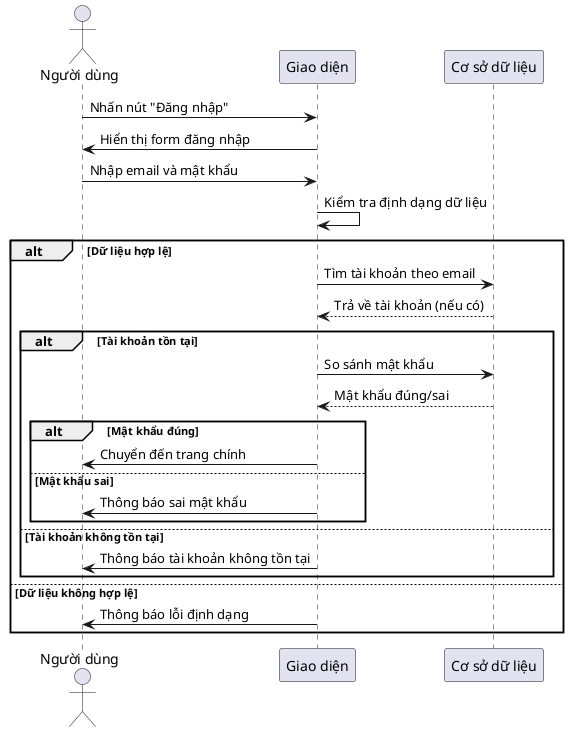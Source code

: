 @startuml
actor "Người dùng" as User
participant "Giao diện" as UI
participant "Cơ sở dữ liệu" as DB

User -> UI : Nhấn nút "Đăng nhập"
UI -> User : Hiển thị form đăng nhập
User -> UI : Nhập email và mật khẩu
UI -> UI : Kiểm tra định dạng dữ liệu

alt Dữ liệu hợp lệ
    UI -> DB : Tìm tài khoản theo email
    DB --> UI : Trả về tài khoản (nếu có)

    alt Tài khoản tồn tại
        UI -> DB : So sánh mật khẩu
        DB --> UI : Mật khẩu đúng/sai

        alt Mật khẩu đúng
            UI -> User : Chuyển đến trang chính
        else Mật khẩu sai
            UI -> User : Thông báo sai mật khẩu
        end
    else Tài khoản không tồn tại
        UI -> User : Thông báo tài khoản không tồn tại
    end
else Dữ liệu không hợp lệ
    UI -> User : Thông báo lỗi định dạng
end
@enduml
